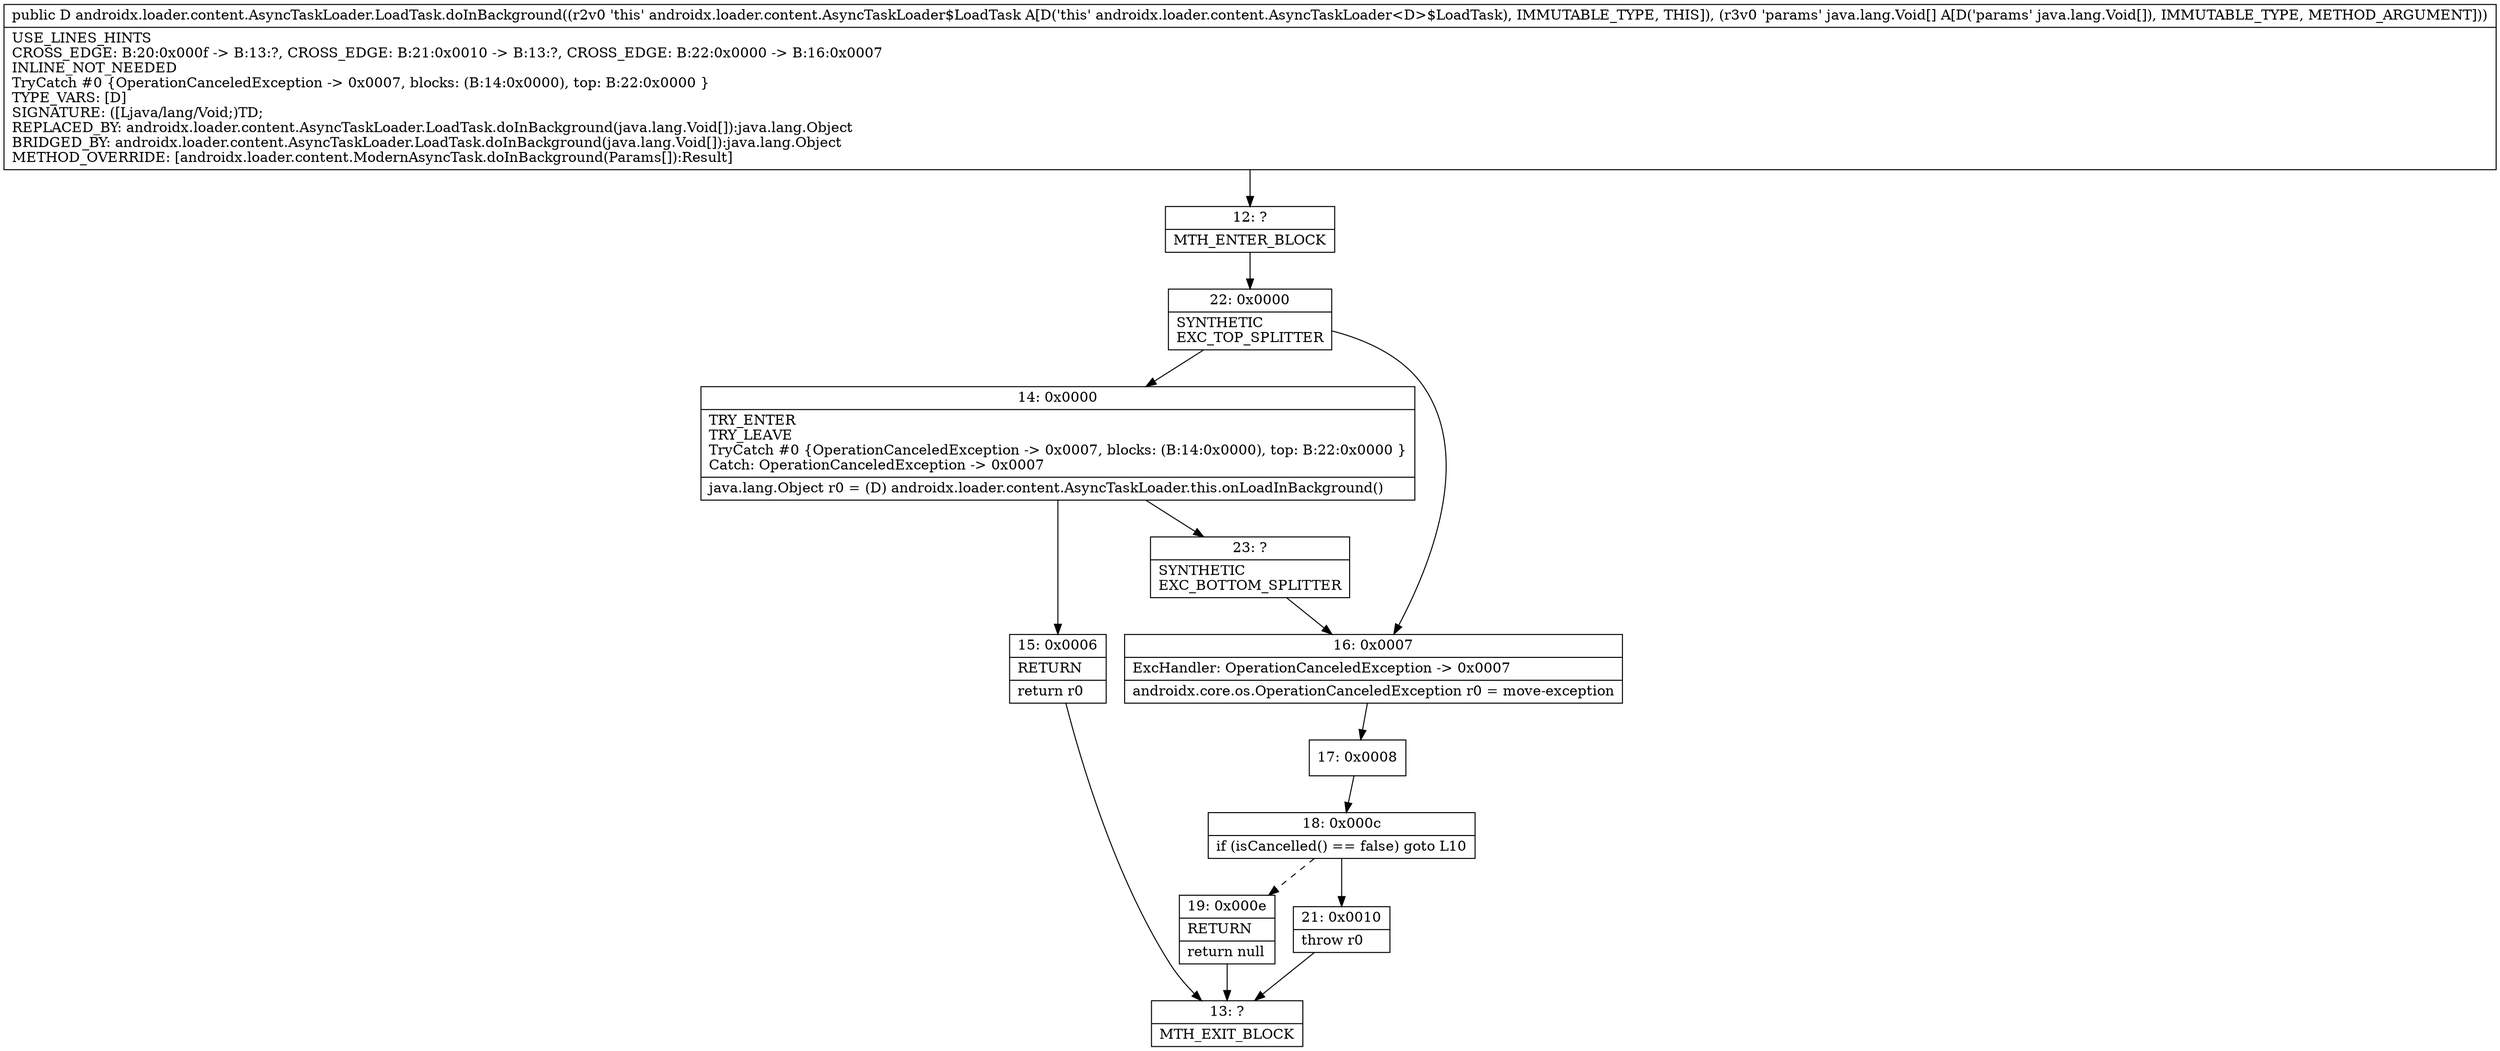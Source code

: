 digraph "CFG forandroidx.loader.content.AsyncTaskLoader.LoadTask.doInBackground([Ljava\/lang\/Void;)Ljava\/lang\/Object;" {
Node_12 [shape=record,label="{12\:\ ?|MTH_ENTER_BLOCK\l}"];
Node_22 [shape=record,label="{22\:\ 0x0000|SYNTHETIC\lEXC_TOP_SPLITTER\l}"];
Node_14 [shape=record,label="{14\:\ 0x0000|TRY_ENTER\lTRY_LEAVE\lTryCatch #0 \{OperationCanceledException \-\> 0x0007, blocks: (B:14:0x0000), top: B:22:0x0000 \}\lCatch: OperationCanceledException \-\> 0x0007\l|java.lang.Object r0 = (D) androidx.loader.content.AsyncTaskLoader.this.onLoadInBackground()\l}"];
Node_15 [shape=record,label="{15\:\ 0x0006|RETURN\l|return r0\l}"];
Node_13 [shape=record,label="{13\:\ ?|MTH_EXIT_BLOCK\l}"];
Node_23 [shape=record,label="{23\:\ ?|SYNTHETIC\lEXC_BOTTOM_SPLITTER\l}"];
Node_16 [shape=record,label="{16\:\ 0x0007|ExcHandler: OperationCanceledException \-\> 0x0007\l|androidx.core.os.OperationCanceledException r0 = move\-exception\l}"];
Node_17 [shape=record,label="{17\:\ 0x0008}"];
Node_18 [shape=record,label="{18\:\ 0x000c|if (isCancelled() == false) goto L10\l}"];
Node_19 [shape=record,label="{19\:\ 0x000e|RETURN\l|return null\l}"];
Node_21 [shape=record,label="{21\:\ 0x0010|throw r0\l}"];
MethodNode[shape=record,label="{public D androidx.loader.content.AsyncTaskLoader.LoadTask.doInBackground((r2v0 'this' androidx.loader.content.AsyncTaskLoader$LoadTask A[D('this' androidx.loader.content.AsyncTaskLoader\<D\>$LoadTask), IMMUTABLE_TYPE, THIS]), (r3v0 'params' java.lang.Void[] A[D('params' java.lang.Void[]), IMMUTABLE_TYPE, METHOD_ARGUMENT]))  | USE_LINES_HINTS\lCROSS_EDGE: B:20:0x000f \-\> B:13:?, CROSS_EDGE: B:21:0x0010 \-\> B:13:?, CROSS_EDGE: B:22:0x0000 \-\> B:16:0x0007\lINLINE_NOT_NEEDED\lTryCatch #0 \{OperationCanceledException \-\> 0x0007, blocks: (B:14:0x0000), top: B:22:0x0000 \}\lTYPE_VARS: [D]\lSIGNATURE: ([Ljava\/lang\/Void;)TD;\lREPLACED_BY: androidx.loader.content.AsyncTaskLoader.LoadTask.doInBackground(java.lang.Void[]):java.lang.Object\lBRIDGED_BY: androidx.loader.content.AsyncTaskLoader.LoadTask.doInBackground(java.lang.Void[]):java.lang.Object\lMETHOD_OVERRIDE: [androidx.loader.content.ModernAsyncTask.doInBackground(Params[]):Result]\l}"];
MethodNode -> Node_12;Node_12 -> Node_22;
Node_22 -> Node_14;
Node_22 -> Node_16;
Node_14 -> Node_15;
Node_14 -> Node_23;
Node_15 -> Node_13;
Node_23 -> Node_16;
Node_16 -> Node_17;
Node_17 -> Node_18;
Node_18 -> Node_19[style=dashed];
Node_18 -> Node_21;
Node_19 -> Node_13;
Node_21 -> Node_13;
}

